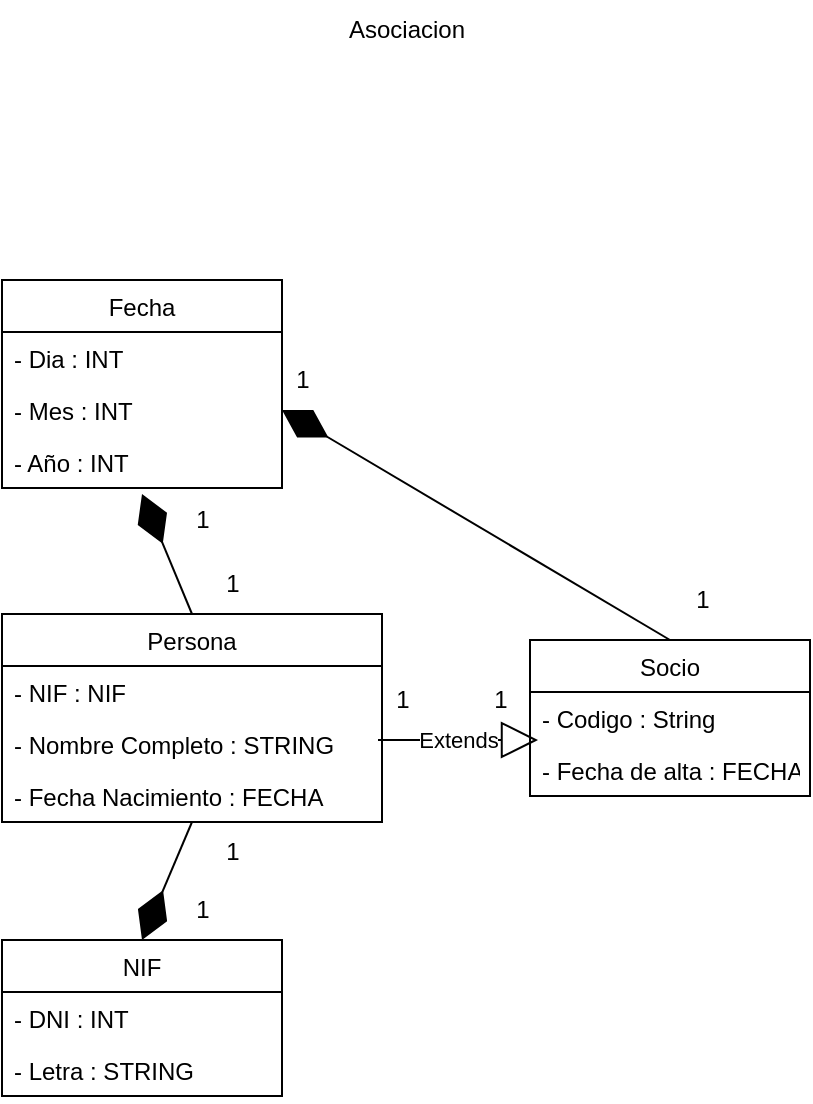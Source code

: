 <mxfile version="20.8.16" type="device"><diagram id="C5RBs43oDa-KdzZeNtuy" name="Page-1"><mxGraphModel dx="1674" dy="844" grid="1" gridSize="10" guides="1" tooltips="1" connect="1" arrows="1" fold="1" page="1" pageScale="1" pageWidth="827" pageHeight="1169" math="0" shadow="0"><root><mxCell id="WIyWlLk6GJQsqaUBKTNV-0"/><mxCell id="WIyWlLk6GJQsqaUBKTNV-1" parent="WIyWlLk6GJQsqaUBKTNV-0"/><mxCell id="sm71Azhw1BP1FoJOy-Dw-0" value="Asociacion" style="text;html=1;align=center;verticalAlign=middle;resizable=0;points=[];autosize=1;strokeColor=none;fillColor=none;" vertex="1" parent="WIyWlLk6GJQsqaUBKTNV-1"><mxGeometry x="374" y="10" width="80" height="30" as="geometry"/></mxCell><mxCell id="sm71Azhw1BP1FoJOy-Dw-5" value="Persona" style="swimlane;fontStyle=0;childLayout=stackLayout;horizontal=1;startSize=26;fillColor=none;horizontalStack=0;resizeParent=1;resizeParentMax=0;resizeLast=0;collapsible=1;marginBottom=0;" vertex="1" parent="WIyWlLk6GJQsqaUBKTNV-1"><mxGeometry x="212" y="317" width="190" height="104" as="geometry"/></mxCell><mxCell id="sm71Azhw1BP1FoJOy-Dw-6" value="- NIF : NIF" style="text;strokeColor=none;fillColor=none;align=left;verticalAlign=top;spacingLeft=4;spacingRight=4;overflow=hidden;rotatable=0;points=[[0,0.5],[1,0.5]];portConstraint=eastwest;" vertex="1" parent="sm71Azhw1BP1FoJOy-Dw-5"><mxGeometry y="26" width="190" height="26" as="geometry"/></mxCell><mxCell id="sm71Azhw1BP1FoJOy-Dw-7" value="- Nombre Completo : STRING" style="text;strokeColor=none;fillColor=none;align=left;verticalAlign=top;spacingLeft=4;spacingRight=4;overflow=hidden;rotatable=0;points=[[0,0.5],[1,0.5]];portConstraint=eastwest;" vertex="1" parent="sm71Azhw1BP1FoJOy-Dw-5"><mxGeometry y="52" width="190" height="26" as="geometry"/></mxCell><mxCell id="sm71Azhw1BP1FoJOy-Dw-8" value="- Fecha Nacimiento : FECHA" style="text;strokeColor=none;fillColor=none;align=left;verticalAlign=top;spacingLeft=4;spacingRight=4;overflow=hidden;rotatable=0;points=[[0,0.5],[1,0.5]];portConstraint=eastwest;" vertex="1" parent="sm71Azhw1BP1FoJOy-Dw-5"><mxGeometry y="78" width="190" height="26" as="geometry"/></mxCell><mxCell id="sm71Azhw1BP1FoJOy-Dw-9" value="NIF" style="swimlane;fontStyle=0;childLayout=stackLayout;horizontal=1;startSize=26;fillColor=none;horizontalStack=0;resizeParent=1;resizeParentMax=0;resizeLast=0;collapsible=1;marginBottom=0;" vertex="1" parent="WIyWlLk6GJQsqaUBKTNV-1"><mxGeometry x="212" y="480" width="140" height="78" as="geometry"/></mxCell><mxCell id="sm71Azhw1BP1FoJOy-Dw-10" value="- DNI : INT" style="text;strokeColor=none;fillColor=none;align=left;verticalAlign=top;spacingLeft=4;spacingRight=4;overflow=hidden;rotatable=0;points=[[0,0.5],[1,0.5]];portConstraint=eastwest;" vertex="1" parent="sm71Azhw1BP1FoJOy-Dw-9"><mxGeometry y="26" width="140" height="26" as="geometry"/></mxCell><mxCell id="sm71Azhw1BP1FoJOy-Dw-11" value="- Letra : STRING" style="text;strokeColor=none;fillColor=none;align=left;verticalAlign=top;spacingLeft=4;spacingRight=4;overflow=hidden;rotatable=0;points=[[0,0.5],[1,0.5]];portConstraint=eastwest;" vertex="1" parent="sm71Azhw1BP1FoJOy-Dw-9"><mxGeometry y="52" width="140" height="26" as="geometry"/></mxCell><mxCell id="sm71Azhw1BP1FoJOy-Dw-13" value="Fecha" style="swimlane;fontStyle=0;childLayout=stackLayout;horizontal=1;startSize=26;fillColor=none;horizontalStack=0;resizeParent=1;resizeParentMax=0;resizeLast=0;collapsible=1;marginBottom=0;" vertex="1" parent="WIyWlLk6GJQsqaUBKTNV-1"><mxGeometry x="212" y="150" width="140" height="104" as="geometry"/></mxCell><mxCell id="sm71Azhw1BP1FoJOy-Dw-14" value="- Dia : INT" style="text;strokeColor=none;fillColor=none;align=left;verticalAlign=top;spacingLeft=4;spacingRight=4;overflow=hidden;rotatable=0;points=[[0,0.5],[1,0.5]];portConstraint=eastwest;" vertex="1" parent="sm71Azhw1BP1FoJOy-Dw-13"><mxGeometry y="26" width="140" height="26" as="geometry"/></mxCell><mxCell id="sm71Azhw1BP1FoJOy-Dw-15" value="- Mes : INT" style="text;strokeColor=none;fillColor=none;align=left;verticalAlign=top;spacingLeft=4;spacingRight=4;overflow=hidden;rotatable=0;points=[[0,0.5],[1,0.5]];portConstraint=eastwest;" vertex="1" parent="sm71Azhw1BP1FoJOy-Dw-13"><mxGeometry y="52" width="140" height="26" as="geometry"/></mxCell><mxCell id="sm71Azhw1BP1FoJOy-Dw-16" value="- Año : INT" style="text;strokeColor=none;fillColor=none;align=left;verticalAlign=top;spacingLeft=4;spacingRight=4;overflow=hidden;rotatable=0;points=[[0,0.5],[1,0.5]];portConstraint=eastwest;" vertex="1" parent="sm71Azhw1BP1FoJOy-Dw-13"><mxGeometry y="78" width="140" height="26" as="geometry"/></mxCell><mxCell id="sm71Azhw1BP1FoJOy-Dw-17" value="Socio" style="swimlane;fontStyle=0;childLayout=stackLayout;horizontal=1;startSize=26;fillColor=none;horizontalStack=0;resizeParent=1;resizeParentMax=0;resizeLast=0;collapsible=1;marginBottom=0;" vertex="1" parent="WIyWlLk6GJQsqaUBKTNV-1"><mxGeometry x="476" y="330" width="140" height="78" as="geometry"/></mxCell><mxCell id="sm71Azhw1BP1FoJOy-Dw-18" value="- Codigo : String" style="text;strokeColor=none;fillColor=none;align=left;verticalAlign=top;spacingLeft=4;spacingRight=4;overflow=hidden;rotatable=0;points=[[0,0.5],[1,0.5]];portConstraint=eastwest;" vertex="1" parent="sm71Azhw1BP1FoJOy-Dw-17"><mxGeometry y="26" width="140" height="26" as="geometry"/></mxCell><mxCell id="sm71Azhw1BP1FoJOy-Dw-19" value="- Fecha de alta : FECHA" style="text;strokeColor=none;fillColor=none;align=left;verticalAlign=top;spacingLeft=4;spacingRight=4;overflow=hidden;rotatable=0;points=[[0,0.5],[1,0.5]];portConstraint=eastwest;" vertex="1" parent="sm71Azhw1BP1FoJOy-Dw-17"><mxGeometry y="52" width="140" height="26" as="geometry"/></mxCell><mxCell id="sm71Azhw1BP1FoJOy-Dw-21" value="" style="endArrow=diamondThin;endFill=1;endSize=24;html=1;rounded=0;entryX=0.5;entryY=1.115;entryDx=0;entryDy=0;entryPerimeter=0;exitX=0.5;exitY=0;exitDx=0;exitDy=0;" edge="1" parent="WIyWlLk6GJQsqaUBKTNV-1" source="sm71Azhw1BP1FoJOy-Dw-5" target="sm71Azhw1BP1FoJOy-Dw-16"><mxGeometry width="160" relative="1" as="geometry"><mxPoint x="292" y="320" as="sourcePoint"/><mxPoint x="452" y="320" as="targetPoint"/></mxGeometry></mxCell><mxCell id="sm71Azhw1BP1FoJOy-Dw-22" value="" style="endArrow=diamondThin;endFill=1;endSize=24;html=1;rounded=0;entryX=0.5;entryY=0;entryDx=0;entryDy=0;exitX=0.5;exitY=1;exitDx=0;exitDy=0;exitPerimeter=0;" edge="1" parent="WIyWlLk6GJQsqaUBKTNV-1" source="sm71Azhw1BP1FoJOy-Dw-8" target="sm71Azhw1BP1FoJOy-Dw-9"><mxGeometry width="160" relative="1" as="geometry"><mxPoint x="312" y="420" as="sourcePoint"/><mxPoint x="472" y="420" as="targetPoint"/></mxGeometry></mxCell><mxCell id="sm71Azhw1BP1FoJOy-Dw-24" value="" style="endArrow=diamondThin;endFill=1;endSize=24;html=1;rounded=0;entryX=1;entryY=0.5;entryDx=0;entryDy=0;exitX=0.5;exitY=0;exitDx=0;exitDy=0;" edge="1" parent="WIyWlLk6GJQsqaUBKTNV-1" source="sm71Azhw1BP1FoJOy-Dw-17" target="sm71Azhw1BP1FoJOy-Dw-15"><mxGeometry width="160" relative="1" as="geometry"><mxPoint x="542" y="330" as="sourcePoint"/><mxPoint x="702" y="330" as="targetPoint"/></mxGeometry></mxCell><mxCell id="sm71Azhw1BP1FoJOy-Dw-25" value="1" style="text;html=1;align=center;verticalAlign=middle;resizable=0;points=[];autosize=1;strokeColor=none;fillColor=none;" vertex="1" parent="WIyWlLk6GJQsqaUBKTNV-1"><mxGeometry x="312" y="287" width="30" height="30" as="geometry"/></mxCell><mxCell id="sm71Azhw1BP1FoJOy-Dw-26" value="1" style="text;html=1;align=center;verticalAlign=middle;resizable=0;points=[];autosize=1;strokeColor=none;fillColor=none;" vertex="1" parent="WIyWlLk6GJQsqaUBKTNV-1"><mxGeometry x="297" y="255" width="30" height="30" as="geometry"/></mxCell><mxCell id="sm71Azhw1BP1FoJOy-Dw-27" value="1" style="text;html=1;align=center;verticalAlign=middle;resizable=0;points=[];autosize=1;strokeColor=none;fillColor=none;" vertex="1" parent="WIyWlLk6GJQsqaUBKTNV-1"><mxGeometry x="312" y="421" width="30" height="30" as="geometry"/></mxCell><mxCell id="sm71Azhw1BP1FoJOy-Dw-28" value="1" style="text;html=1;align=center;verticalAlign=middle;resizable=0;points=[];autosize=1;strokeColor=none;fillColor=none;" vertex="1" parent="WIyWlLk6GJQsqaUBKTNV-1"><mxGeometry x="297" y="450" width="30" height="30" as="geometry"/></mxCell><mxCell id="sm71Azhw1BP1FoJOy-Dw-29" value="1" style="text;html=1;align=center;verticalAlign=middle;resizable=0;points=[];autosize=1;strokeColor=none;fillColor=none;" vertex="1" parent="WIyWlLk6GJQsqaUBKTNV-1"><mxGeometry x="347" y="185" width="30" height="30" as="geometry"/></mxCell><mxCell id="sm71Azhw1BP1FoJOy-Dw-30" value="1" style="text;html=1;align=center;verticalAlign=middle;resizable=0;points=[];autosize=1;strokeColor=none;fillColor=none;" vertex="1" parent="WIyWlLk6GJQsqaUBKTNV-1"><mxGeometry x="547" y="295" width="30" height="30" as="geometry"/></mxCell><mxCell id="sm71Azhw1BP1FoJOy-Dw-31" value="1" style="text;html=1;align=center;verticalAlign=middle;resizable=0;points=[];autosize=1;strokeColor=none;fillColor=none;" vertex="1" parent="WIyWlLk6GJQsqaUBKTNV-1"><mxGeometry x="397" y="345" width="30" height="30" as="geometry"/></mxCell><mxCell id="sm71Azhw1BP1FoJOy-Dw-32" value="1" style="text;html=1;align=center;verticalAlign=middle;resizable=0;points=[];autosize=1;strokeColor=none;fillColor=none;" vertex="1" parent="WIyWlLk6GJQsqaUBKTNV-1"><mxGeometry x="446" y="345" width="30" height="30" as="geometry"/></mxCell><mxCell id="sm71Azhw1BP1FoJOy-Dw-39" value="Extends" style="endArrow=block;endSize=16;endFill=0;html=1;rounded=0;" edge="1" parent="WIyWlLk6GJQsqaUBKTNV-1"><mxGeometry width="160" relative="1" as="geometry"><mxPoint x="400" y="380" as="sourcePoint"/><mxPoint x="480" y="380" as="targetPoint"/></mxGeometry></mxCell></root></mxGraphModel></diagram></mxfile>